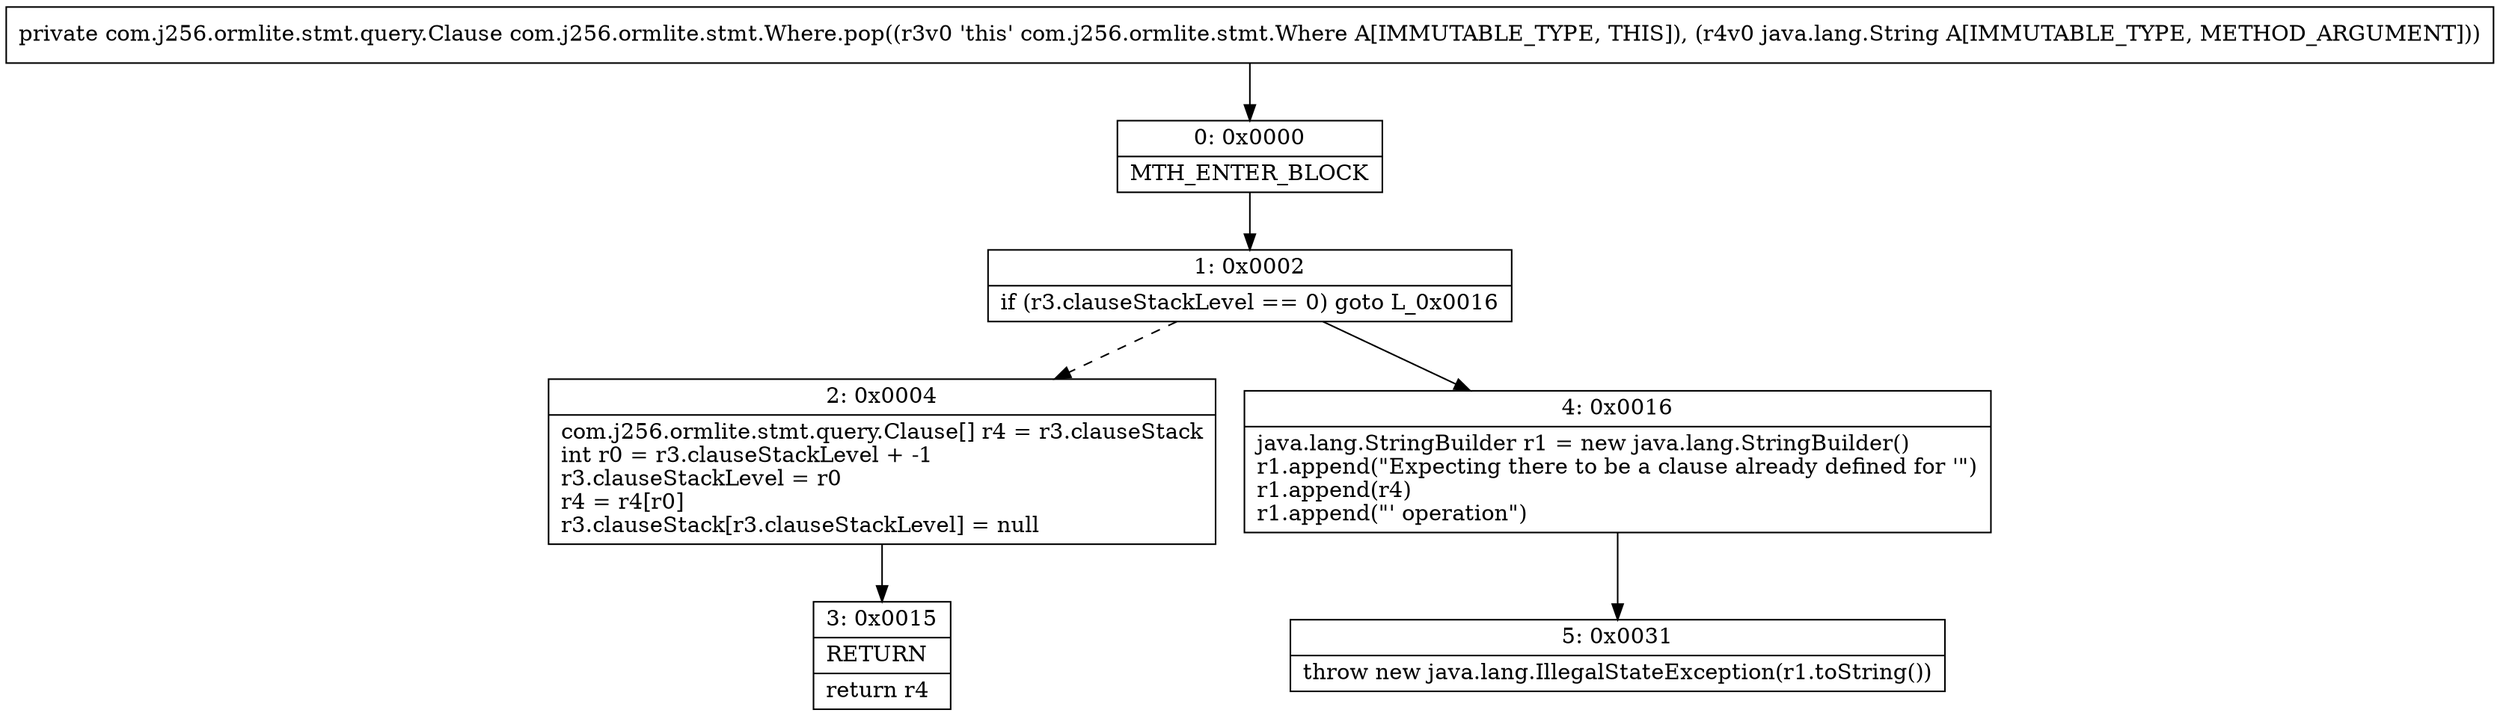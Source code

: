 digraph "CFG forcom.j256.ormlite.stmt.Where.pop(Ljava\/lang\/String;)Lcom\/j256\/ormlite\/stmt\/query\/Clause;" {
Node_0 [shape=record,label="{0\:\ 0x0000|MTH_ENTER_BLOCK\l}"];
Node_1 [shape=record,label="{1\:\ 0x0002|if (r3.clauseStackLevel == 0) goto L_0x0016\l}"];
Node_2 [shape=record,label="{2\:\ 0x0004|com.j256.ormlite.stmt.query.Clause[] r4 = r3.clauseStack\lint r0 = r3.clauseStackLevel + \-1\lr3.clauseStackLevel = r0\lr4 = r4[r0]\lr3.clauseStack[r3.clauseStackLevel] = null\l}"];
Node_3 [shape=record,label="{3\:\ 0x0015|RETURN\l|return r4\l}"];
Node_4 [shape=record,label="{4\:\ 0x0016|java.lang.StringBuilder r1 = new java.lang.StringBuilder()\lr1.append(\"Expecting there to be a clause already defined for '\")\lr1.append(r4)\lr1.append(\"' operation\")\l}"];
Node_5 [shape=record,label="{5\:\ 0x0031|throw new java.lang.IllegalStateException(r1.toString())\l}"];
MethodNode[shape=record,label="{private com.j256.ormlite.stmt.query.Clause com.j256.ormlite.stmt.Where.pop((r3v0 'this' com.j256.ormlite.stmt.Where A[IMMUTABLE_TYPE, THIS]), (r4v0 java.lang.String A[IMMUTABLE_TYPE, METHOD_ARGUMENT])) }"];
MethodNode -> Node_0;
Node_0 -> Node_1;
Node_1 -> Node_2[style=dashed];
Node_1 -> Node_4;
Node_2 -> Node_3;
Node_4 -> Node_5;
}

